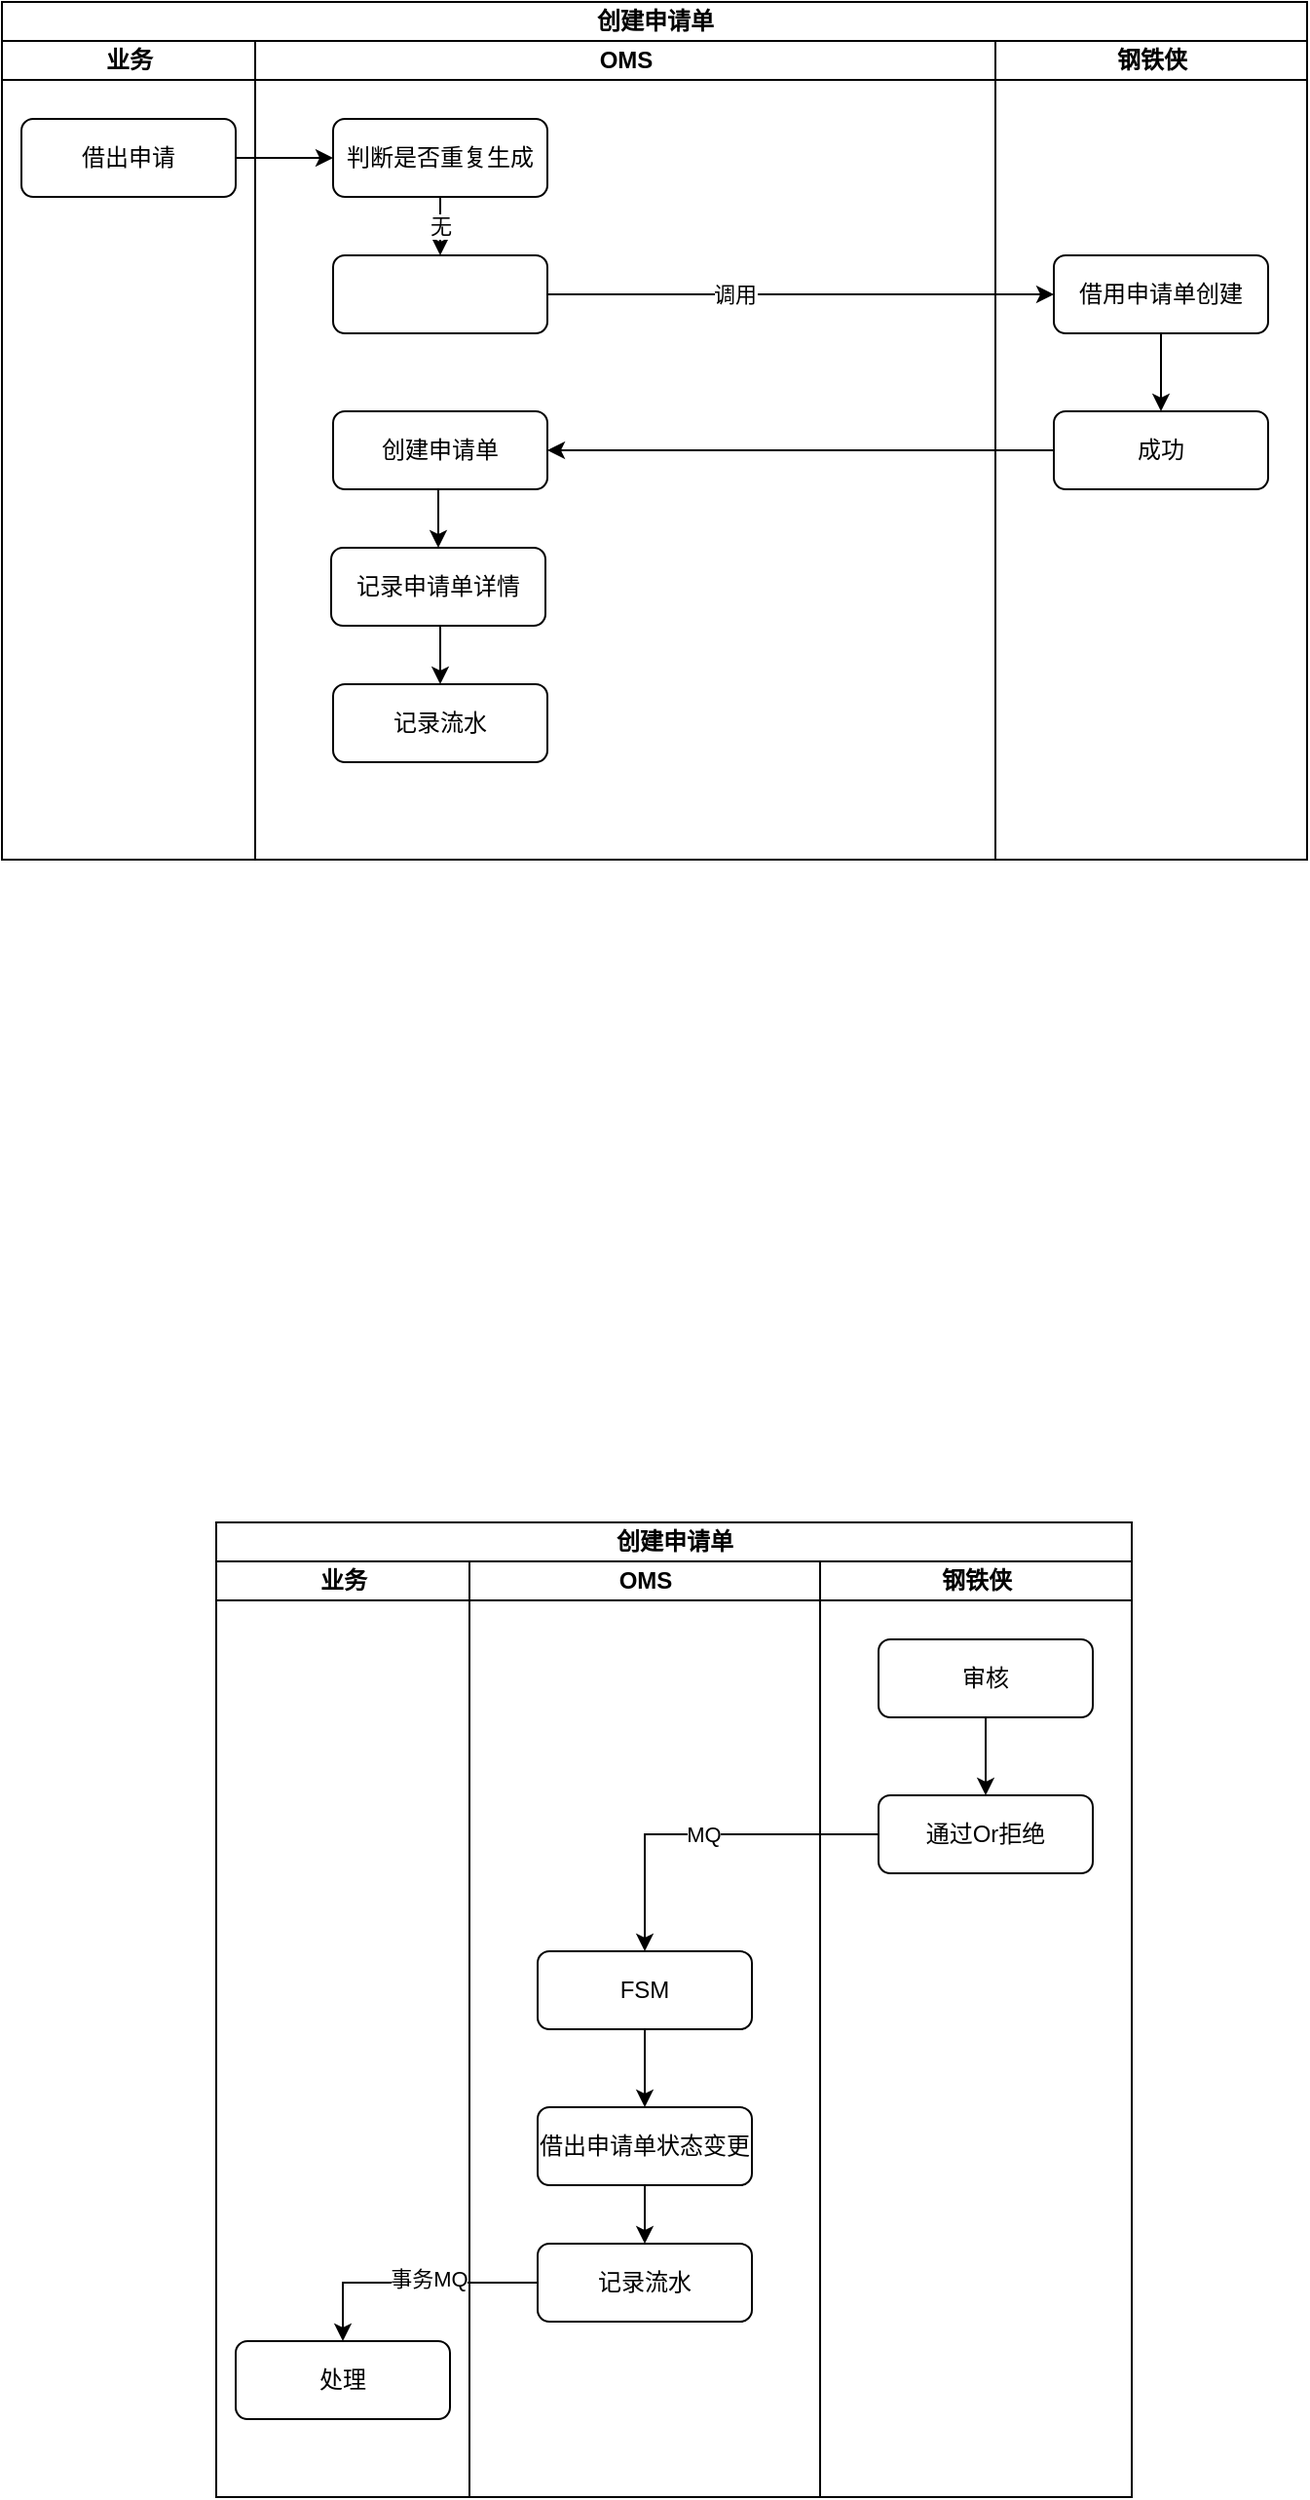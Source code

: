 <mxfile version="13.10.6" type="github">
  <diagram id="6rBsryBODNa-IhrvOJOk" name="Page-1">
    <mxGraphModel dx="1298" dy="760" grid="1" gridSize="10" guides="1" tooltips="1" connect="1" arrows="1" fold="1" page="1" pageScale="1" pageWidth="827" pageHeight="1169" math="0" shadow="0">
      <root>
        <mxCell id="0" />
        <mxCell id="1" parent="0" />
        <mxCell id="MuIZ8a7xRxxnPKqN6l0I-3" value="创建申请单" style="swimlane;html=1;childLayout=stackLayout;resizeParent=1;resizeParentMax=0;startSize=20;rounded=0;sketch=0;" vertex="1" parent="1">
          <mxGeometry x="190" y="40" width="670" height="440" as="geometry" />
        </mxCell>
        <mxCell id="MuIZ8a7xRxxnPKqN6l0I-4" value="业务" style="swimlane;html=1;startSize=20;" vertex="1" parent="MuIZ8a7xRxxnPKqN6l0I-3">
          <mxGeometry y="20" width="130" height="420" as="geometry" />
        </mxCell>
        <mxCell id="MuIZ8a7xRxxnPKqN6l0I-11" value="借出申请" style="rounded=1;whiteSpace=wrap;html=1;sketch=0;" vertex="1" parent="MuIZ8a7xRxxnPKqN6l0I-4">
          <mxGeometry x="10" y="40" width="110" height="40" as="geometry" />
        </mxCell>
        <mxCell id="MuIZ8a7xRxxnPKqN6l0I-5" value="OMS" style="swimlane;html=1;startSize=20;" vertex="1" parent="MuIZ8a7xRxxnPKqN6l0I-3">
          <mxGeometry x="130" y="20" width="380" height="420" as="geometry" />
        </mxCell>
        <mxCell id="MuIZ8a7xRxxnPKqN6l0I-14" value="判断是否重复生成" style="rounded=1;whiteSpace=wrap;html=1;sketch=0;" vertex="1" parent="MuIZ8a7xRxxnPKqN6l0I-5">
          <mxGeometry x="40" y="40" width="110" height="40" as="geometry" />
        </mxCell>
        <mxCell id="MuIZ8a7xRxxnPKqN6l0I-16" value="" style="rounded=1;whiteSpace=wrap;html=1;sketch=0;" vertex="1" parent="MuIZ8a7xRxxnPKqN6l0I-5">
          <mxGeometry x="40" y="110" width="110" height="40" as="geometry" />
        </mxCell>
        <mxCell id="MuIZ8a7xRxxnPKqN6l0I-17" value="无" style="edgeStyle=orthogonalEdgeStyle;rounded=0;sketch=0;orthogonalLoop=1;jettySize=auto;html=1;strokeColor=#000000;" edge="1" parent="MuIZ8a7xRxxnPKqN6l0I-5" source="MuIZ8a7xRxxnPKqN6l0I-14" target="MuIZ8a7xRxxnPKqN6l0I-16">
          <mxGeometry relative="1" as="geometry" />
        </mxCell>
        <mxCell id="MuIZ8a7xRxxnPKqN6l0I-28" style="edgeStyle=orthogonalEdgeStyle;rounded=0;sketch=0;orthogonalLoop=1;jettySize=auto;html=1;exitX=0.5;exitY=1;exitDx=0;exitDy=0;entryX=0.5;entryY=0;entryDx=0;entryDy=0;strokeColor=#000000;" edge="1" parent="MuIZ8a7xRxxnPKqN6l0I-5" source="MuIZ8a7xRxxnPKqN6l0I-23" target="MuIZ8a7xRxxnPKqN6l0I-27">
          <mxGeometry relative="1" as="geometry" />
        </mxCell>
        <mxCell id="MuIZ8a7xRxxnPKqN6l0I-23" value="创建申请单" style="rounded=1;whiteSpace=wrap;html=1;sketch=0;" vertex="1" parent="MuIZ8a7xRxxnPKqN6l0I-5">
          <mxGeometry x="40" y="190" width="110" height="40" as="geometry" />
        </mxCell>
        <mxCell id="MuIZ8a7xRxxnPKqN6l0I-25" value="记录流水" style="rounded=1;whiteSpace=wrap;html=1;sketch=0;" vertex="1" parent="MuIZ8a7xRxxnPKqN6l0I-5">
          <mxGeometry x="40" y="330" width="110" height="40" as="geometry" />
        </mxCell>
        <mxCell id="MuIZ8a7xRxxnPKqN6l0I-29" style="edgeStyle=orthogonalEdgeStyle;rounded=0;sketch=0;orthogonalLoop=1;jettySize=auto;html=1;exitX=0.5;exitY=1;exitDx=0;exitDy=0;entryX=0.5;entryY=0;entryDx=0;entryDy=0;strokeColor=#000000;" edge="1" parent="MuIZ8a7xRxxnPKqN6l0I-5" source="MuIZ8a7xRxxnPKqN6l0I-27" target="MuIZ8a7xRxxnPKqN6l0I-25">
          <mxGeometry relative="1" as="geometry" />
        </mxCell>
        <mxCell id="MuIZ8a7xRxxnPKqN6l0I-27" value="记录申请单详情" style="rounded=1;whiteSpace=wrap;html=1;sketch=0;" vertex="1" parent="MuIZ8a7xRxxnPKqN6l0I-5">
          <mxGeometry x="39" y="260" width="110" height="40" as="geometry" />
        </mxCell>
        <mxCell id="MuIZ8a7xRxxnPKqN6l0I-6" value="钢铁侠" style="swimlane;html=1;startSize=20;" vertex="1" parent="MuIZ8a7xRxxnPKqN6l0I-3">
          <mxGeometry x="510" y="20" width="160" height="420" as="geometry" />
        </mxCell>
        <mxCell id="MuIZ8a7xRxxnPKqN6l0I-18" value="借用申请单创建" style="rounded=1;whiteSpace=wrap;html=1;sketch=0;" vertex="1" parent="MuIZ8a7xRxxnPKqN6l0I-6">
          <mxGeometry x="30" y="110" width="110" height="40" as="geometry" />
        </mxCell>
        <mxCell id="MuIZ8a7xRxxnPKqN6l0I-21" value="成功" style="rounded=1;whiteSpace=wrap;html=1;sketch=0;" vertex="1" parent="MuIZ8a7xRxxnPKqN6l0I-6">
          <mxGeometry x="30" y="190" width="110" height="40" as="geometry" />
        </mxCell>
        <mxCell id="MuIZ8a7xRxxnPKqN6l0I-22" value="" style="edgeStyle=orthogonalEdgeStyle;rounded=0;sketch=0;orthogonalLoop=1;jettySize=auto;html=1;strokeColor=#000000;" edge="1" parent="MuIZ8a7xRxxnPKqN6l0I-6" source="MuIZ8a7xRxxnPKqN6l0I-18" target="MuIZ8a7xRxxnPKqN6l0I-21">
          <mxGeometry relative="1" as="geometry" />
        </mxCell>
        <mxCell id="MuIZ8a7xRxxnPKqN6l0I-15" value="" style="edgeStyle=orthogonalEdgeStyle;rounded=0;sketch=0;orthogonalLoop=1;jettySize=auto;html=1;strokeColor=#000000;" edge="1" parent="MuIZ8a7xRxxnPKqN6l0I-3" source="MuIZ8a7xRxxnPKqN6l0I-11" target="MuIZ8a7xRxxnPKqN6l0I-14">
          <mxGeometry relative="1" as="geometry" />
        </mxCell>
        <mxCell id="MuIZ8a7xRxxnPKqN6l0I-19" value="" style="edgeStyle=orthogonalEdgeStyle;rounded=0;sketch=0;orthogonalLoop=1;jettySize=auto;html=1;strokeColor=#000000;" edge="1" parent="MuIZ8a7xRxxnPKqN6l0I-3" source="MuIZ8a7xRxxnPKqN6l0I-16" target="MuIZ8a7xRxxnPKqN6l0I-18">
          <mxGeometry relative="1" as="geometry" />
        </mxCell>
        <mxCell id="MuIZ8a7xRxxnPKqN6l0I-20" value="调用" style="edgeLabel;html=1;align=center;verticalAlign=middle;resizable=0;points=[];" vertex="1" connectable="0" parent="MuIZ8a7xRxxnPKqN6l0I-19">
          <mxGeometry x="-0.267" relative="1" as="geometry">
            <mxPoint as="offset" />
          </mxGeometry>
        </mxCell>
        <mxCell id="MuIZ8a7xRxxnPKqN6l0I-24" value="" style="edgeStyle=orthogonalEdgeStyle;rounded=0;sketch=0;orthogonalLoop=1;jettySize=auto;html=1;strokeColor=#000000;" edge="1" parent="MuIZ8a7xRxxnPKqN6l0I-3" source="MuIZ8a7xRxxnPKqN6l0I-21" target="MuIZ8a7xRxxnPKqN6l0I-23">
          <mxGeometry relative="1" as="geometry" />
        </mxCell>
        <mxCell id="MuIZ8a7xRxxnPKqN6l0I-30" value="创建申请单" style="swimlane;html=1;childLayout=stackLayout;resizeParent=1;resizeParentMax=0;startSize=20;rounded=0;sketch=0;" vertex="1" parent="1">
          <mxGeometry x="300" y="820" width="470" height="500" as="geometry" />
        </mxCell>
        <mxCell id="MuIZ8a7xRxxnPKqN6l0I-31" value="业务" style="swimlane;html=1;startSize=20;" vertex="1" parent="MuIZ8a7xRxxnPKqN6l0I-30">
          <mxGeometry y="20" width="130" height="480" as="geometry" />
        </mxCell>
        <mxCell id="MuIZ8a7xRxxnPKqN6l0I-57" value="处理" style="rounded=1;whiteSpace=wrap;html=1;sketch=0;" vertex="1" parent="MuIZ8a7xRxxnPKqN6l0I-31">
          <mxGeometry x="10" y="400" width="110" height="40" as="geometry" />
        </mxCell>
        <mxCell id="MuIZ8a7xRxxnPKqN6l0I-33" value="OMS" style="swimlane;html=1;startSize=20;" vertex="1" parent="MuIZ8a7xRxxnPKqN6l0I-30">
          <mxGeometry x="130" y="20" width="180" height="480" as="geometry" />
        </mxCell>
        <mxCell id="MuIZ8a7xRxxnPKqN6l0I-50" value="FSM" style="rounded=1;whiteSpace=wrap;html=1;sketch=0;" vertex="1" parent="MuIZ8a7xRxxnPKqN6l0I-33">
          <mxGeometry x="35" y="200" width="110" height="40" as="geometry" />
        </mxCell>
        <mxCell id="MuIZ8a7xRxxnPKqN6l0I-52" value="借出申请单状态变更" style="rounded=1;whiteSpace=wrap;html=1;sketch=0;" vertex="1" parent="MuIZ8a7xRxxnPKqN6l0I-33">
          <mxGeometry x="35" y="280" width="110" height="40" as="geometry" />
        </mxCell>
        <mxCell id="MuIZ8a7xRxxnPKqN6l0I-53" value="" style="edgeStyle=orthogonalEdgeStyle;rounded=0;sketch=0;orthogonalLoop=1;jettySize=auto;html=1;strokeColor=#000000;" edge="1" parent="MuIZ8a7xRxxnPKqN6l0I-33" source="MuIZ8a7xRxxnPKqN6l0I-50" target="MuIZ8a7xRxxnPKqN6l0I-52">
          <mxGeometry relative="1" as="geometry" />
        </mxCell>
        <mxCell id="MuIZ8a7xRxxnPKqN6l0I-54" value="记录流水" style="rounded=1;whiteSpace=wrap;html=1;sketch=0;" vertex="1" parent="MuIZ8a7xRxxnPKqN6l0I-33">
          <mxGeometry x="35" y="350" width="110" height="40" as="geometry" />
        </mxCell>
        <mxCell id="MuIZ8a7xRxxnPKqN6l0I-55" value="" style="edgeStyle=orthogonalEdgeStyle;rounded=0;sketch=0;orthogonalLoop=1;jettySize=auto;html=1;strokeColor=#000000;" edge="1" parent="MuIZ8a7xRxxnPKqN6l0I-33" source="MuIZ8a7xRxxnPKqN6l0I-52" target="MuIZ8a7xRxxnPKqN6l0I-54">
          <mxGeometry relative="1" as="geometry" />
        </mxCell>
        <mxCell id="MuIZ8a7xRxxnPKqN6l0I-42" value="钢铁侠" style="swimlane;html=1;startSize=20;" vertex="1" parent="MuIZ8a7xRxxnPKqN6l0I-30">
          <mxGeometry x="310" y="20" width="160" height="480" as="geometry" />
        </mxCell>
        <mxCell id="MuIZ8a7xRxxnPKqN6l0I-43" value="审核" style="rounded=1;whiteSpace=wrap;html=1;sketch=0;" vertex="1" parent="MuIZ8a7xRxxnPKqN6l0I-42">
          <mxGeometry x="30" y="40" width="110" height="40" as="geometry" />
        </mxCell>
        <mxCell id="MuIZ8a7xRxxnPKqN6l0I-44" value="通过Or拒绝" style="rounded=1;whiteSpace=wrap;html=1;sketch=0;" vertex="1" parent="MuIZ8a7xRxxnPKqN6l0I-42">
          <mxGeometry x="30" y="120" width="110" height="40" as="geometry" />
        </mxCell>
        <mxCell id="MuIZ8a7xRxxnPKqN6l0I-45" value="" style="edgeStyle=orthogonalEdgeStyle;rounded=0;sketch=0;orthogonalLoop=1;jettySize=auto;html=1;strokeColor=#000000;" edge="1" parent="MuIZ8a7xRxxnPKqN6l0I-42" source="MuIZ8a7xRxxnPKqN6l0I-43" target="MuIZ8a7xRxxnPKqN6l0I-44">
          <mxGeometry relative="1" as="geometry" />
        </mxCell>
        <mxCell id="MuIZ8a7xRxxnPKqN6l0I-51" value="MQ" style="edgeStyle=orthogonalEdgeStyle;rounded=0;sketch=0;orthogonalLoop=1;jettySize=auto;html=1;exitX=0;exitY=0.5;exitDx=0;exitDy=0;entryX=0.5;entryY=0;entryDx=0;entryDy=0;strokeColor=#000000;" edge="1" parent="MuIZ8a7xRxxnPKqN6l0I-30" source="MuIZ8a7xRxxnPKqN6l0I-44" target="MuIZ8a7xRxxnPKqN6l0I-50">
          <mxGeometry relative="1" as="geometry" />
        </mxCell>
        <mxCell id="MuIZ8a7xRxxnPKqN6l0I-58" value="" style="edgeStyle=orthogonalEdgeStyle;rounded=0;sketch=0;orthogonalLoop=1;jettySize=auto;html=1;strokeColor=#000000;" edge="1" parent="MuIZ8a7xRxxnPKqN6l0I-30" source="MuIZ8a7xRxxnPKqN6l0I-54" target="MuIZ8a7xRxxnPKqN6l0I-57">
          <mxGeometry relative="1" as="geometry" />
        </mxCell>
        <mxCell id="MuIZ8a7xRxxnPKqN6l0I-59" value="事务MQ" style="edgeLabel;html=1;align=center;verticalAlign=middle;resizable=0;points=[];" vertex="1" connectable="0" parent="MuIZ8a7xRxxnPKqN6l0I-58">
          <mxGeometry x="-0.139" y="-2" relative="1" as="geometry">
            <mxPoint as="offset" />
          </mxGeometry>
        </mxCell>
      </root>
    </mxGraphModel>
  </diagram>
</mxfile>
